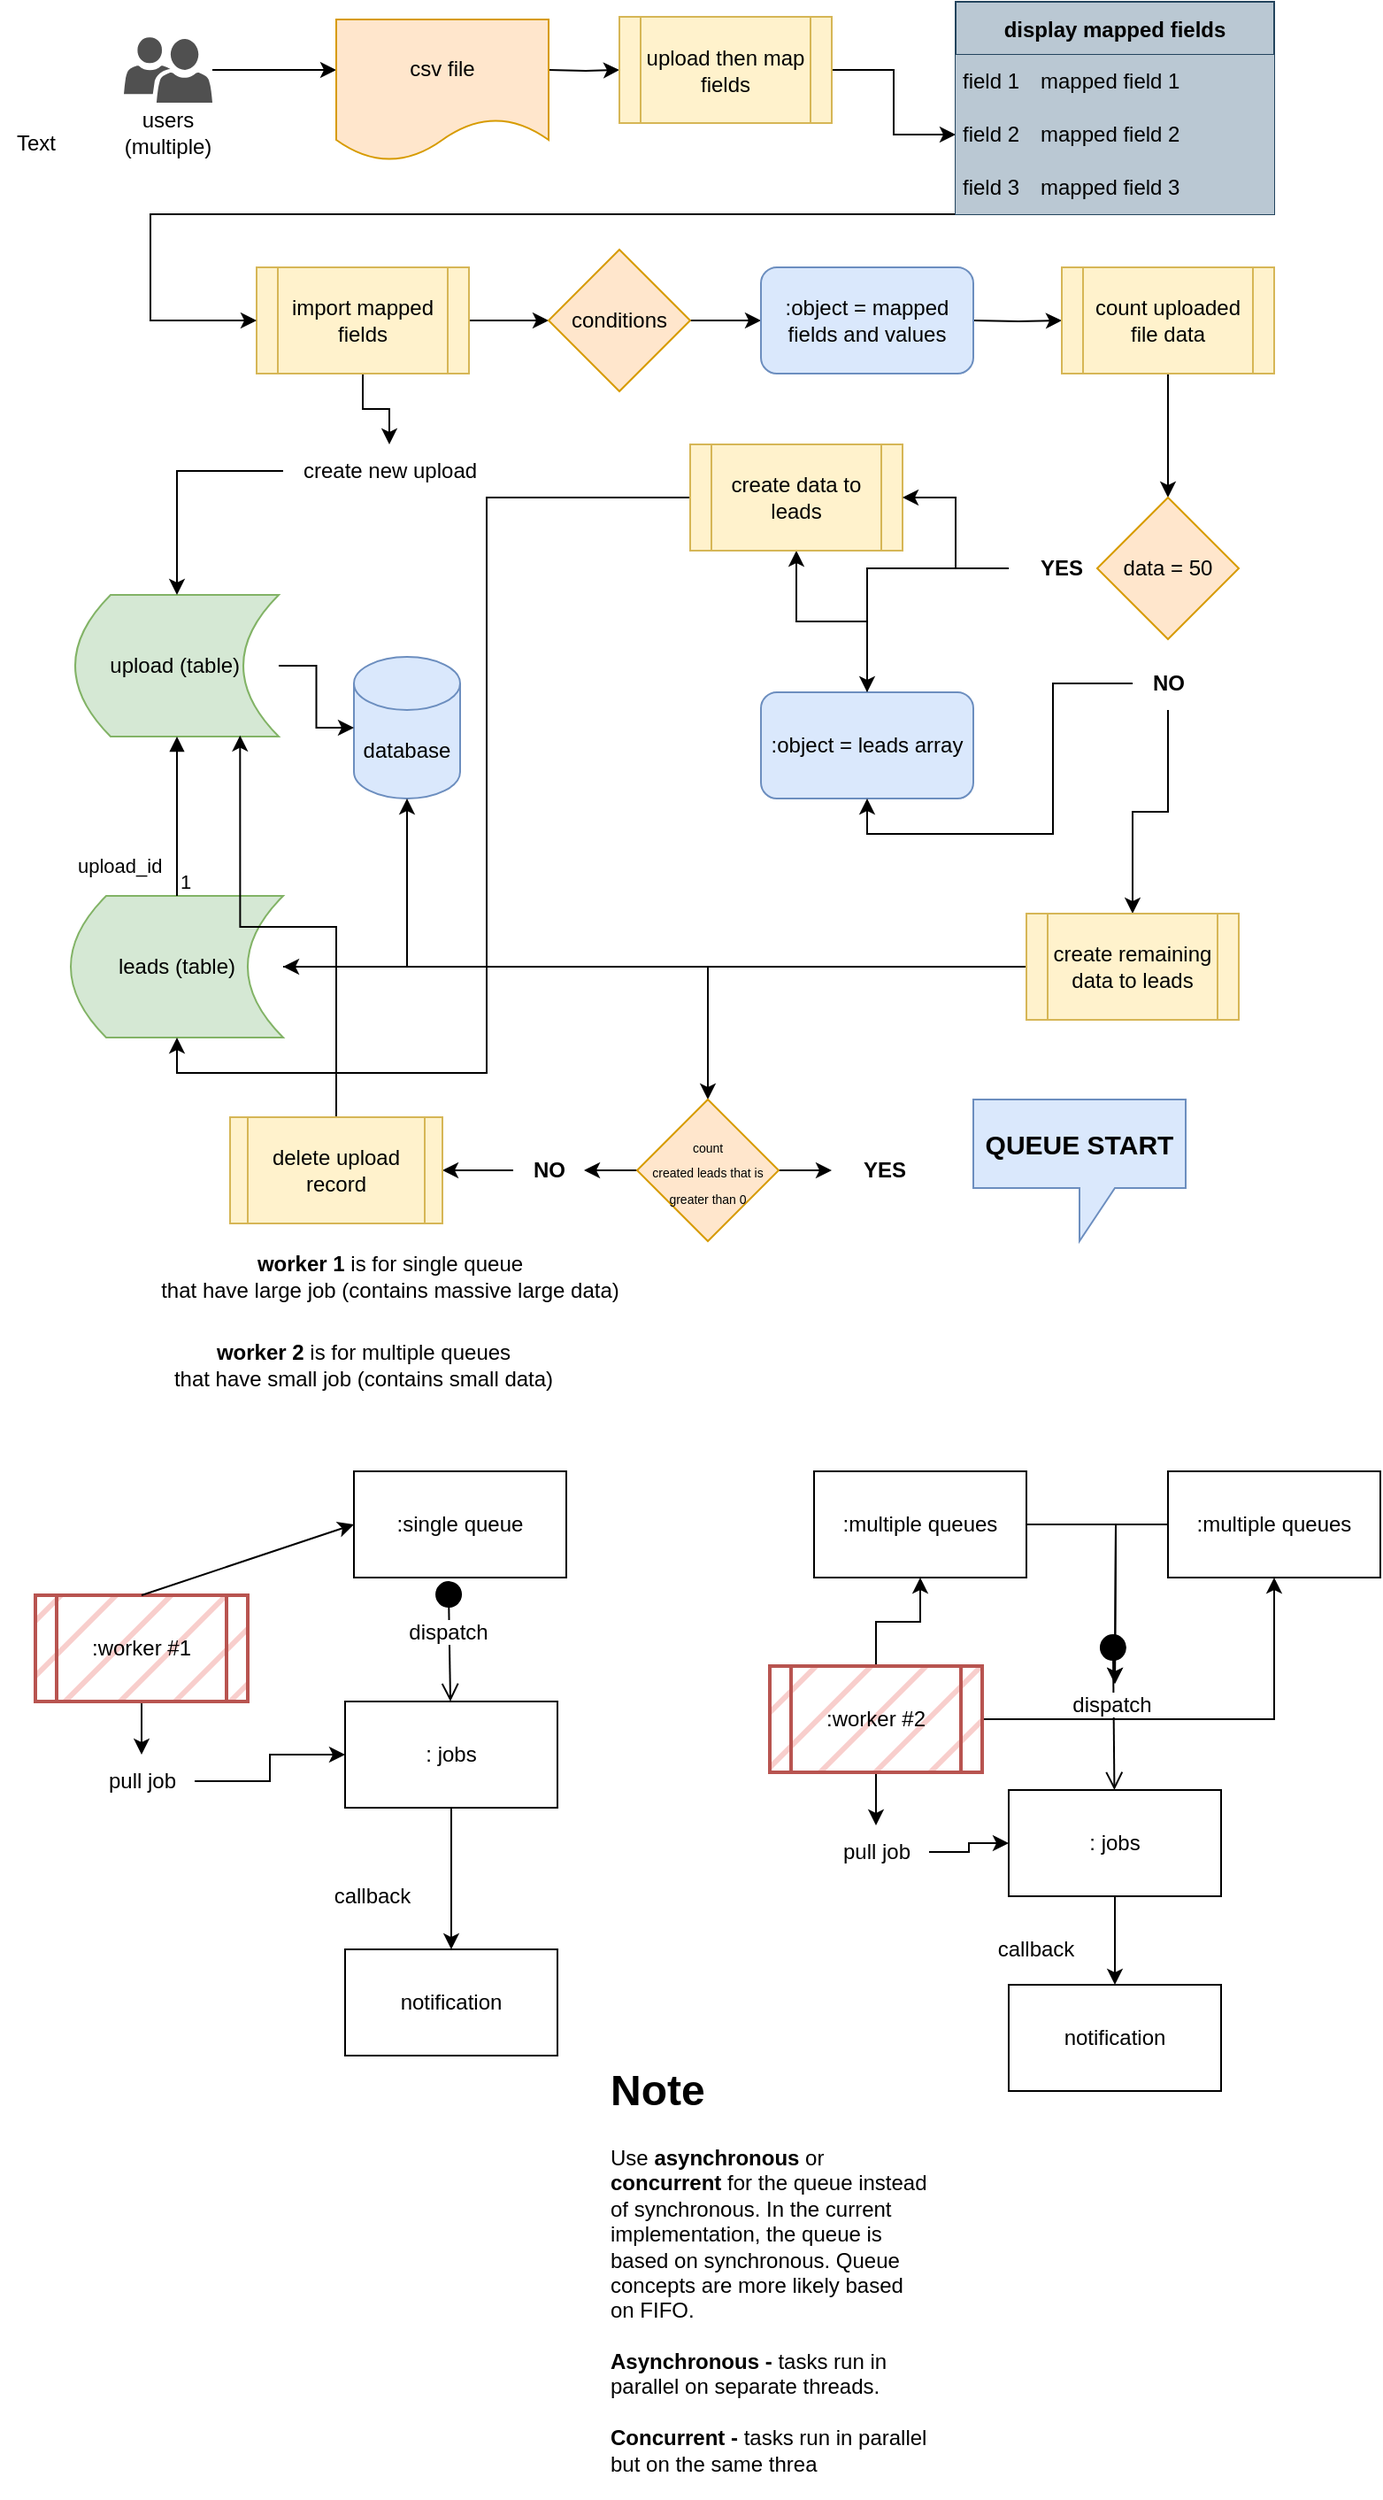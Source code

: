 <mxfile version="20.2.6" type="github">
  <diagram id="kgpKYQtTHZ0yAKxKKP6v" name="Page-1">
    <mxGraphModel dx="2209" dy="593" grid="1" gridSize="10" guides="1" tooltips="1" connect="1" arrows="1" fold="1" page="1" pageScale="1" pageWidth="1200" pageHeight="1600" background="none" math="0" shadow="0">
      <root>
        <mxCell id="0" />
        <mxCell id="1" parent="0" />
        <mxCell id="4b0HBvVVqxYmfOgEoiVm-5" style="edgeStyle=orthogonalEdgeStyle;rounded=0;orthogonalLoop=1;jettySize=auto;html=1;" edge="1" parent="1" source="4b0HBvVVqxYmfOgEoiVm-2">
          <mxGeometry relative="1" as="geometry">
            <mxPoint x="180.0" y="68.5" as="targetPoint" />
          </mxGeometry>
        </mxCell>
        <mxCell id="4b0HBvVVqxYmfOgEoiVm-2" value="" style="sketch=0;pointerEvents=1;shadow=0;dashed=0;html=1;strokeColor=none;labelPosition=center;verticalLabelPosition=bottom;verticalAlign=top;align=center;fillColor=#505050;shape=mxgraph.mscae.intune.user_group" vertex="1" parent="1">
          <mxGeometry x="60" y="50" width="50" height="37" as="geometry" />
        </mxCell>
        <mxCell id="4b0HBvVVqxYmfOgEoiVm-3" value="users (multiple)" style="text;html=1;strokeColor=none;fillColor=none;align=center;verticalAlign=middle;whiteSpace=wrap;rounded=0;" vertex="1" parent="1">
          <mxGeometry x="55" y="87" width="60" height="33" as="geometry" />
        </mxCell>
        <mxCell id="4b0HBvVVqxYmfOgEoiVm-7" style="edgeStyle=orthogonalEdgeStyle;rounded=0;orthogonalLoop=1;jettySize=auto;html=1;entryX=0;entryY=0.5;entryDx=0;entryDy=0;" edge="1" parent="1" target="4b0HBvVVqxYmfOgEoiVm-6">
          <mxGeometry relative="1" as="geometry">
            <mxPoint x="300.0" y="68.471" as="sourcePoint" />
          </mxGeometry>
        </mxCell>
        <mxCell id="4b0HBvVVqxYmfOgEoiVm-101" style="edgeStyle=orthogonalEdgeStyle;rounded=0;orthogonalLoop=1;jettySize=auto;html=1;fontSize=12;" edge="1" parent="1" source="4b0HBvVVqxYmfOgEoiVm-6" target="4b0HBvVVqxYmfOgEoiVm-28">
          <mxGeometry relative="1" as="geometry" />
        </mxCell>
        <mxCell id="4b0HBvVVqxYmfOgEoiVm-6" value="upload then map fields" style="shape=process;whiteSpace=wrap;html=1;backgroundOutline=1;fillColor=#fff2cc;strokeColor=#d6b656;" vertex="1" parent="1">
          <mxGeometry x="340" y="38.5" width="120" height="60" as="geometry" />
        </mxCell>
        <mxCell id="4b0HBvVVqxYmfOgEoiVm-8" value="database" style="shape=cylinder3;whiteSpace=wrap;html=1;boundedLbl=1;backgroundOutline=1;size=15;fillColor=#dae8fc;strokeColor=#6c8ebf;" vertex="1" parent="1">
          <mxGeometry x="190" y="400" width="60" height="80" as="geometry" />
        </mxCell>
        <mxCell id="4b0HBvVVqxYmfOgEoiVm-9" value="csv file" style="shape=document;whiteSpace=wrap;html=1;boundedLbl=1;fillColor=#ffe6cc;strokeColor=#d79b00;" vertex="1" parent="1">
          <mxGeometry x="180" y="40" width="120" height="80" as="geometry" />
        </mxCell>
        <mxCell id="4b0HBvVVqxYmfOgEoiVm-18" style="edgeStyle=orthogonalEdgeStyle;rounded=0;orthogonalLoop=1;jettySize=auto;html=1;" edge="1" parent="1" source="4b0HBvVVqxYmfOgEoiVm-10" target="4b0HBvVVqxYmfOgEoiVm-8">
          <mxGeometry relative="1" as="geometry" />
        </mxCell>
        <mxCell id="4b0HBvVVqxYmfOgEoiVm-82" style="edgeStyle=orthogonalEdgeStyle;rounded=0;orthogonalLoop=1;jettySize=auto;html=1;fontSize=8;" edge="1" parent="1" source="4b0HBvVVqxYmfOgEoiVm-10" target="4b0HBvVVqxYmfOgEoiVm-78">
          <mxGeometry relative="1" as="geometry" />
        </mxCell>
        <mxCell id="4b0HBvVVqxYmfOgEoiVm-10" value="leads (table)" style="shape=dataStorage;whiteSpace=wrap;html=1;fixedSize=1;fillColor=#d5e8d4;strokeColor=#82b366;" vertex="1" parent="1">
          <mxGeometry x="30" y="535" width="120" height="80" as="geometry" />
        </mxCell>
        <mxCell id="4b0HBvVVqxYmfOgEoiVm-17" style="edgeStyle=orthogonalEdgeStyle;rounded=0;orthogonalLoop=1;jettySize=auto;html=1;entryX=0;entryY=0.5;entryDx=0;entryDy=0;entryPerimeter=0;" edge="1" parent="1" source="4b0HBvVVqxYmfOgEoiVm-11" target="4b0HBvVVqxYmfOgEoiVm-8">
          <mxGeometry relative="1" as="geometry" />
        </mxCell>
        <mxCell id="4b0HBvVVqxYmfOgEoiVm-11" value="upload (table)&amp;nbsp;" style="shape=dataStorage;whiteSpace=wrap;html=1;fixedSize=1;fillColor=#d5e8d4;strokeColor=#82b366;" vertex="1" parent="1">
          <mxGeometry x="32.5" y="365" width="115" height="80" as="geometry" />
        </mxCell>
        <mxCell id="4b0HBvVVqxYmfOgEoiVm-40" style="edgeStyle=orthogonalEdgeStyle;rounded=0;orthogonalLoop=1;jettySize=auto;html=1;entryX=0;entryY=0.5;entryDx=0;entryDy=0;" edge="1" parent="1" source="4b0HBvVVqxYmfOgEoiVm-20" target="4b0HBvVVqxYmfOgEoiVm-39">
          <mxGeometry relative="1" as="geometry" />
        </mxCell>
        <mxCell id="4b0HBvVVqxYmfOgEoiVm-73" style="edgeStyle=orthogonalEdgeStyle;rounded=0;orthogonalLoop=1;jettySize=auto;html=1;" edge="1" parent="1" source="4b0HBvVVqxYmfOgEoiVm-20" target="4b0HBvVVqxYmfOgEoiVm-72">
          <mxGeometry relative="1" as="geometry" />
        </mxCell>
        <mxCell id="4b0HBvVVqxYmfOgEoiVm-20" value="import mapped fields" style="shape=process;whiteSpace=wrap;html=1;backgroundOutline=1;fillColor=#fff2cc;strokeColor=#d6b656;" vertex="1" parent="1">
          <mxGeometry x="135" y="180" width="120" height="60" as="geometry" />
        </mxCell>
        <mxCell id="4b0HBvVVqxYmfOgEoiVm-36" style="edgeStyle=orthogonalEdgeStyle;rounded=0;orthogonalLoop=1;jettySize=auto;html=1;entryX=0;entryY=0.5;entryDx=0;entryDy=0;" edge="1" parent="1" source="4b0HBvVVqxYmfOgEoiVm-24" target="4b0HBvVVqxYmfOgEoiVm-20">
          <mxGeometry relative="1" as="geometry">
            <Array as="points">
              <mxPoint x="75" y="150" />
              <mxPoint x="75" y="210" />
            </Array>
          </mxGeometry>
        </mxCell>
        <mxCell id="4b0HBvVVqxYmfOgEoiVm-24" value="display mapped fields" style="shape=table;startSize=30;container=1;collapsible=0;childLayout=tableLayout;fixedRows=1;rowLines=0;fontStyle=1;fillColor=#bac8d3;strokeColor=#23445d;" vertex="1" parent="1">
          <mxGeometry x="530" y="30" width="180" height="120" as="geometry" />
        </mxCell>
        <mxCell id="4b0HBvVVqxYmfOgEoiVm-25" value="" style="shape=tableRow;horizontal=0;startSize=0;swimlaneHead=0;swimlaneBody=0;top=0;left=0;bottom=0;right=0;collapsible=0;dropTarget=0;fillColor=none;points=[[0,0.5],[1,0.5]];portConstraint=eastwest;" vertex="1" parent="4b0HBvVVqxYmfOgEoiVm-24">
          <mxGeometry y="30" width="180" height="30" as="geometry" />
        </mxCell>
        <mxCell id="4b0HBvVVqxYmfOgEoiVm-26" value="field 1" style="shape=partialRectangle;html=1;whiteSpace=wrap;connectable=0;fillColor=#bac8d3;top=0;left=0;bottom=0;right=0;overflow=hidden;pointerEvents=1;strokeColor=#23445d;" vertex="1" parent="4b0HBvVVqxYmfOgEoiVm-25">
          <mxGeometry width="40" height="30" as="geometry">
            <mxRectangle width="40" height="30" as="alternateBounds" />
          </mxGeometry>
        </mxCell>
        <mxCell id="4b0HBvVVqxYmfOgEoiVm-27" value="mapped field 1" style="shape=partialRectangle;html=1;whiteSpace=wrap;connectable=0;fillColor=#bac8d3;top=0;left=0;bottom=0;right=0;align=left;spacingLeft=6;overflow=hidden;strokeColor=#23445d;" vertex="1" parent="4b0HBvVVqxYmfOgEoiVm-25">
          <mxGeometry x="40" width="140" height="30" as="geometry">
            <mxRectangle width="140" height="30" as="alternateBounds" />
          </mxGeometry>
        </mxCell>
        <mxCell id="4b0HBvVVqxYmfOgEoiVm-28" value="" style="shape=tableRow;horizontal=0;startSize=0;swimlaneHead=0;swimlaneBody=0;top=0;left=0;bottom=0;right=0;collapsible=0;dropTarget=0;fillColor=none;points=[[0,0.5],[1,0.5]];portConstraint=eastwest;" vertex="1" parent="4b0HBvVVqxYmfOgEoiVm-24">
          <mxGeometry y="60" width="180" height="30" as="geometry" />
        </mxCell>
        <mxCell id="4b0HBvVVqxYmfOgEoiVm-29" value="field 2" style="shape=partialRectangle;html=1;whiteSpace=wrap;connectable=0;fillColor=#bac8d3;top=0;left=0;bottom=0;right=0;overflow=hidden;strokeColor=#23445d;" vertex="1" parent="4b0HBvVVqxYmfOgEoiVm-28">
          <mxGeometry width="40" height="30" as="geometry">
            <mxRectangle width="40" height="30" as="alternateBounds" />
          </mxGeometry>
        </mxCell>
        <mxCell id="4b0HBvVVqxYmfOgEoiVm-30" value="mapped field 2" style="shape=partialRectangle;html=1;whiteSpace=wrap;connectable=0;fillColor=#bac8d3;top=0;left=0;bottom=0;right=0;align=left;spacingLeft=6;overflow=hidden;strokeColor=#23445d;" vertex="1" parent="4b0HBvVVqxYmfOgEoiVm-28">
          <mxGeometry x="40" width="140" height="30" as="geometry">
            <mxRectangle width="140" height="30" as="alternateBounds" />
          </mxGeometry>
        </mxCell>
        <mxCell id="4b0HBvVVqxYmfOgEoiVm-31" value="" style="shape=tableRow;horizontal=0;startSize=0;swimlaneHead=0;swimlaneBody=0;top=0;left=0;bottom=0;right=0;collapsible=0;dropTarget=0;fillColor=none;points=[[0,0.5],[1,0.5]];portConstraint=eastwest;" vertex="1" parent="4b0HBvVVqxYmfOgEoiVm-24">
          <mxGeometry y="90" width="180" height="30" as="geometry" />
        </mxCell>
        <mxCell id="4b0HBvVVqxYmfOgEoiVm-32" value="field 3" style="shape=partialRectangle;html=1;whiteSpace=wrap;connectable=0;fillColor=#bac8d3;top=0;left=0;bottom=0;right=0;overflow=hidden;strokeColor=#23445d;" vertex="1" parent="4b0HBvVVqxYmfOgEoiVm-31">
          <mxGeometry width="40" height="30" as="geometry">
            <mxRectangle width="40" height="30" as="alternateBounds" />
          </mxGeometry>
        </mxCell>
        <mxCell id="4b0HBvVVqxYmfOgEoiVm-33" value="mapped field 3" style="shape=partialRectangle;html=1;whiteSpace=wrap;connectable=0;fillColor=#bac8d3;top=0;left=0;bottom=0;right=0;align=left;spacingLeft=6;overflow=hidden;strokeColor=#23445d;" vertex="1" parent="4b0HBvVVqxYmfOgEoiVm-31">
          <mxGeometry x="40" width="140" height="30" as="geometry">
            <mxRectangle width="140" height="30" as="alternateBounds" />
          </mxGeometry>
        </mxCell>
        <mxCell id="4b0HBvVVqxYmfOgEoiVm-43" style="edgeStyle=orthogonalEdgeStyle;rounded=0;orthogonalLoop=1;jettySize=auto;html=1;entryX=0;entryY=0.5;entryDx=0;entryDy=0;" edge="1" parent="1" target="4b0HBvVVqxYmfOgEoiVm-42">
          <mxGeometry relative="1" as="geometry">
            <mxPoint x="540" y="210" as="sourcePoint" />
          </mxGeometry>
        </mxCell>
        <mxCell id="4b0HBvVVqxYmfOgEoiVm-41" style="edgeStyle=orthogonalEdgeStyle;rounded=0;orthogonalLoop=1;jettySize=auto;html=1;entryX=0;entryY=0.5;entryDx=0;entryDy=0;" edge="1" parent="1" source="4b0HBvVVqxYmfOgEoiVm-39">
          <mxGeometry relative="1" as="geometry">
            <mxPoint x="420" y="210" as="targetPoint" />
          </mxGeometry>
        </mxCell>
        <mxCell id="4b0HBvVVqxYmfOgEoiVm-39" value="conditions" style="rhombus;whiteSpace=wrap;html=1;fillColor=#ffe6cc;strokeColor=#d79b00;" vertex="1" parent="1">
          <mxGeometry x="300" y="170" width="80" height="80" as="geometry" />
        </mxCell>
        <mxCell id="4b0HBvVVqxYmfOgEoiVm-45" style="edgeStyle=orthogonalEdgeStyle;rounded=0;orthogonalLoop=1;jettySize=auto;html=1;" edge="1" parent="1" source="4b0HBvVVqxYmfOgEoiVm-42" target="4b0HBvVVqxYmfOgEoiVm-44">
          <mxGeometry relative="1" as="geometry" />
        </mxCell>
        <mxCell id="4b0HBvVVqxYmfOgEoiVm-42" value="count uploaded file data" style="shape=process;whiteSpace=wrap;html=1;backgroundOutline=1;fillColor=#fff2cc;strokeColor=#d6b656;" vertex="1" parent="1">
          <mxGeometry x="590" y="180" width="120" height="60" as="geometry" />
        </mxCell>
        <mxCell id="4b0HBvVVqxYmfOgEoiVm-44" value="data = 50" style="rhombus;whiteSpace=wrap;html=1;fillColor=#ffe6cc;strokeColor=#d79b00;" vertex="1" parent="1">
          <mxGeometry x="610" y="310" width="80" height="80" as="geometry" />
        </mxCell>
        <mxCell id="4b0HBvVVqxYmfOgEoiVm-46" value="upload_id" style="endArrow=block;endFill=1;html=1;edgeStyle=orthogonalEdgeStyle;align=left;verticalAlign=top;rounded=0;entryX=0.5;entryY=1;entryDx=0;entryDy=0;" edge="1" parent="1" source="4b0HBvVVqxYmfOgEoiVm-10" target="4b0HBvVVqxYmfOgEoiVm-11">
          <mxGeometry x="-0.333" y="58" relative="1" as="geometry">
            <mxPoint x="87.5" y="475" as="sourcePoint" />
            <mxPoint x="247.5" y="475" as="targetPoint" />
            <mxPoint as="offset" />
          </mxGeometry>
        </mxCell>
        <mxCell id="4b0HBvVVqxYmfOgEoiVm-47" value="1" style="edgeLabel;resizable=0;html=1;align=left;verticalAlign=bottom;" connectable="0" vertex="1" parent="4b0HBvVVqxYmfOgEoiVm-46">
          <mxGeometry x="-1" relative="1" as="geometry" />
        </mxCell>
        <mxCell id="4b0HBvVVqxYmfOgEoiVm-70" style="edgeStyle=orthogonalEdgeStyle;rounded=0;orthogonalLoop=1;jettySize=auto;html=1;entryX=0.5;entryY=1;entryDx=0;entryDy=0;" edge="1" parent="1" source="4b0HBvVVqxYmfOgEoiVm-48" target="4b0HBvVVqxYmfOgEoiVm-49">
          <mxGeometry relative="1" as="geometry" />
        </mxCell>
        <mxCell id="4b0HBvVVqxYmfOgEoiVm-48" value=":object = leads array" style="rounded=1;whiteSpace=wrap;html=1;fillColor=#dae8fc;strokeColor=#6c8ebf;" vertex="1" parent="1">
          <mxGeometry x="420" y="420" width="120" height="60" as="geometry" />
        </mxCell>
        <mxCell id="4b0HBvVVqxYmfOgEoiVm-75" style="edgeStyle=orthogonalEdgeStyle;rounded=0;orthogonalLoop=1;jettySize=auto;html=1;entryX=0.5;entryY=1;entryDx=0;entryDy=0;" edge="1" parent="1" source="4b0HBvVVqxYmfOgEoiVm-49" target="4b0HBvVVqxYmfOgEoiVm-10">
          <mxGeometry relative="1" as="geometry" />
        </mxCell>
        <mxCell id="4b0HBvVVqxYmfOgEoiVm-49" value="create data to leads" style="shape=process;whiteSpace=wrap;html=1;backgroundOutline=1;fillColor=#fff2cc;strokeColor=#d6b656;" vertex="1" parent="1">
          <mxGeometry x="380" y="280" width="120" height="60" as="geometry" />
        </mxCell>
        <mxCell id="4b0HBvVVqxYmfOgEoiVm-68" style="edgeStyle=orthogonalEdgeStyle;rounded=0;orthogonalLoop=1;jettySize=auto;html=1;" edge="1" parent="1" source="4b0HBvVVqxYmfOgEoiVm-51" target="4b0HBvVVqxYmfOgEoiVm-49">
          <mxGeometry relative="1" as="geometry" />
        </mxCell>
        <mxCell id="4b0HBvVVqxYmfOgEoiVm-69" style="edgeStyle=orthogonalEdgeStyle;rounded=0;orthogonalLoop=1;jettySize=auto;html=1;entryX=0.5;entryY=0;entryDx=0;entryDy=0;" edge="1" parent="1" source="4b0HBvVVqxYmfOgEoiVm-51" target="4b0HBvVVqxYmfOgEoiVm-48">
          <mxGeometry relative="1" as="geometry" />
        </mxCell>
        <mxCell id="4b0HBvVVqxYmfOgEoiVm-51" value="&lt;b&gt;YES&lt;/b&gt;" style="text;html=1;strokeColor=none;fillColor=none;align=center;verticalAlign=middle;whiteSpace=wrap;rounded=0;" vertex="1" parent="1">
          <mxGeometry x="560" y="335" width="60" height="30" as="geometry" />
        </mxCell>
        <mxCell id="4b0HBvVVqxYmfOgEoiVm-66" style="edgeStyle=orthogonalEdgeStyle;rounded=0;orthogonalLoop=1;jettySize=auto;html=1;" edge="1" parent="1" source="4b0HBvVVqxYmfOgEoiVm-58" target="4b0HBvVVqxYmfOgEoiVm-62">
          <mxGeometry relative="1" as="geometry" />
        </mxCell>
        <mxCell id="4b0HBvVVqxYmfOgEoiVm-67" style="edgeStyle=orthogonalEdgeStyle;rounded=0;orthogonalLoop=1;jettySize=auto;html=1;entryX=0.5;entryY=1;entryDx=0;entryDy=0;" edge="1" parent="1" source="4b0HBvVVqxYmfOgEoiVm-58" target="4b0HBvVVqxYmfOgEoiVm-48">
          <mxGeometry relative="1" as="geometry" />
        </mxCell>
        <mxCell id="4b0HBvVVqxYmfOgEoiVm-58" value="&lt;b&gt;NO&lt;/b&gt;" style="text;html=1;align=center;verticalAlign=middle;resizable=0;points=[];autosize=1;strokeColor=none;fillColor=none;" vertex="1" parent="1">
          <mxGeometry x="630" y="400" width="40" height="30" as="geometry" />
        </mxCell>
        <mxCell id="4b0HBvVVqxYmfOgEoiVm-77" style="edgeStyle=orthogonalEdgeStyle;rounded=0;orthogonalLoop=1;jettySize=auto;html=1;" edge="1" parent="1" source="4b0HBvVVqxYmfOgEoiVm-62" target="4b0HBvVVqxYmfOgEoiVm-10">
          <mxGeometry relative="1" as="geometry" />
        </mxCell>
        <mxCell id="4b0HBvVVqxYmfOgEoiVm-62" value="create remaining data to leads" style="shape=process;whiteSpace=wrap;html=1;backgroundOutline=1;fillColor=#fff2cc;strokeColor=#d6b656;" vertex="1" parent="1">
          <mxGeometry x="570" y="545" width="120" height="60" as="geometry" />
        </mxCell>
        <mxCell id="4b0HBvVVqxYmfOgEoiVm-74" style="edgeStyle=orthogonalEdgeStyle;rounded=0;orthogonalLoop=1;jettySize=auto;html=1;" edge="1" parent="1" source="4b0HBvVVqxYmfOgEoiVm-72" target="4b0HBvVVqxYmfOgEoiVm-11">
          <mxGeometry relative="1" as="geometry" />
        </mxCell>
        <mxCell id="4b0HBvVVqxYmfOgEoiVm-72" value="create new upload" style="text;html=1;align=center;verticalAlign=middle;resizable=0;points=[];autosize=1;strokeColor=none;fillColor=none;" vertex="1" parent="1">
          <mxGeometry x="150" y="280" width="120" height="30" as="geometry" />
        </mxCell>
        <mxCell id="4b0HBvVVqxYmfOgEoiVm-86" style="edgeStyle=orthogonalEdgeStyle;rounded=0;orthogonalLoop=1;jettySize=auto;html=1;fontSize=7;" edge="1" parent="1" source="4b0HBvVVqxYmfOgEoiVm-78" target="4b0HBvVVqxYmfOgEoiVm-84">
          <mxGeometry relative="1" as="geometry" />
        </mxCell>
        <mxCell id="4b0HBvVVqxYmfOgEoiVm-87" style="edgeStyle=orthogonalEdgeStyle;rounded=0;orthogonalLoop=1;jettySize=auto;html=1;fontSize=7;" edge="1" parent="1" source="4b0HBvVVqxYmfOgEoiVm-78" target="4b0HBvVVqxYmfOgEoiVm-85">
          <mxGeometry relative="1" as="geometry" />
        </mxCell>
        <mxCell id="4b0HBvVVqxYmfOgEoiVm-78" value="&lt;font style=&quot;font-size: 7px;&quot;&gt;count &lt;br&gt;created leads that is greater than 0&lt;/font&gt;" style="rhombus;whiteSpace=wrap;html=1;fillColor=#ffe6cc;strokeColor=#d79b00;" vertex="1" parent="1">
          <mxGeometry x="350" y="650" width="80" height="80" as="geometry" />
        </mxCell>
        <mxCell id="4b0HBvVVqxYmfOgEoiVm-96" style="edgeStyle=orthogonalEdgeStyle;rounded=0;orthogonalLoop=1;jettySize=auto;html=1;entryX=1;entryY=0.5;entryDx=0;entryDy=0;fontSize=12;" edge="1" parent="1" source="4b0HBvVVqxYmfOgEoiVm-84" target="4b0HBvVVqxYmfOgEoiVm-95">
          <mxGeometry relative="1" as="geometry" />
        </mxCell>
        <mxCell id="4b0HBvVVqxYmfOgEoiVm-84" value="&lt;b&gt;NO&lt;/b&gt;" style="text;html=1;align=center;verticalAlign=middle;resizable=0;points=[];autosize=1;strokeColor=none;fillColor=none;" vertex="1" parent="1">
          <mxGeometry x="280" y="675" width="40" height="30" as="geometry" />
        </mxCell>
        <mxCell id="4b0HBvVVqxYmfOgEoiVm-85" value="&lt;b&gt;YES&lt;/b&gt;" style="text;html=1;strokeColor=none;fillColor=none;align=center;verticalAlign=middle;whiteSpace=wrap;rounded=0;" vertex="1" parent="1">
          <mxGeometry x="460" y="675" width="60" height="30" as="geometry" />
        </mxCell>
        <mxCell id="4b0HBvVVqxYmfOgEoiVm-92" value="&lt;b&gt;QUEUE START&lt;/b&gt;" style="shape=callout;whiteSpace=wrap;html=1;perimeter=calloutPerimeter;fontSize=15;fillColor=#dae8fc;strokeColor=#6c8ebf;" vertex="1" parent="1">
          <mxGeometry x="540" y="650" width="120" height="80" as="geometry" />
        </mxCell>
        <mxCell id="4b0HBvVVqxYmfOgEoiVm-97" style="edgeStyle=orthogonalEdgeStyle;rounded=0;orthogonalLoop=1;jettySize=auto;html=1;entryX=0.81;entryY=0.992;entryDx=0;entryDy=0;entryPerimeter=0;fontSize=12;" edge="1" parent="1" source="4b0HBvVVqxYmfOgEoiVm-95" target="4b0HBvVVqxYmfOgEoiVm-11">
          <mxGeometry relative="1" as="geometry" />
        </mxCell>
        <mxCell id="4b0HBvVVqxYmfOgEoiVm-95" value="delete upload record" style="shape=process;whiteSpace=wrap;html=1;backgroundOutline=1;fontSize=12;size=0.083;fillColor=#fff2cc;strokeColor=#d6b656;" vertex="1" parent="1">
          <mxGeometry x="120" y="660" width="120" height="60" as="geometry" />
        </mxCell>
        <mxCell id="4b0HBvVVqxYmfOgEoiVm-106" value="&lt;b&gt;worker 2&lt;/b&gt; is for multiple queues &lt;br&gt;that have small job (contains small data)" style="text;html=1;align=center;verticalAlign=middle;resizable=0;points=[];autosize=1;strokeColor=none;fillColor=none;fontSize=12;" vertex="1" parent="1">
          <mxGeometry x="75" y="780" width="240" height="40" as="geometry" />
        </mxCell>
        <mxCell id="4b0HBvVVqxYmfOgEoiVm-146" style="edgeStyle=orthogonalEdgeStyle;rounded=0;orthogonalLoop=1;jettySize=auto;html=1;fontSize=12;" edge="1" parent="1" source="4b0HBvVVqxYmfOgEoiVm-107" target="4b0HBvVVqxYmfOgEoiVm-141">
          <mxGeometry relative="1" as="geometry" />
        </mxCell>
        <mxCell id="4b0HBvVVqxYmfOgEoiVm-107" value=":worker #1" style="shape=process;whiteSpace=wrap;html=1;backgroundOutline=1;fontSize=12;fillColor=#f8cecc;strokeColor=#b85450;fillStyle=hatch;strokeWidth=2;" vertex="1" parent="1">
          <mxGeometry x="10" y="930" width="120" height="60" as="geometry" />
        </mxCell>
        <mxCell id="4b0HBvVVqxYmfOgEoiVm-108" value="&lt;b&gt;worker 1&lt;/b&gt; is for single queue&lt;br&gt;that have large job (contains massive large data)" style="text;html=1;align=center;verticalAlign=middle;resizable=0;points=[];autosize=1;strokeColor=none;fillColor=none;fontSize=12;" vertex="1" parent="1">
          <mxGeometry x="70" y="730" width="280" height="40" as="geometry" />
        </mxCell>
        <mxCell id="4b0HBvVVqxYmfOgEoiVm-112" value=":object = mapped fields and values" style="rounded=1;whiteSpace=wrap;html=1;fillStyle=auto;fontSize=12;strokeWidth=1;fillColor=#dae8fc;strokeColor=#6c8ebf;" vertex="1" parent="1">
          <mxGeometry x="420" y="180" width="120" height="60" as="geometry" />
        </mxCell>
        <mxCell id="4b0HBvVVqxYmfOgEoiVm-160" style="edgeStyle=orthogonalEdgeStyle;rounded=0;orthogonalLoop=1;jettySize=auto;html=1;fontSize=12;" edge="1" parent="1" source="4b0HBvVVqxYmfOgEoiVm-113" target="4b0HBvVVqxYmfOgEoiVm-158">
          <mxGeometry relative="1" as="geometry" />
        </mxCell>
        <mxCell id="4b0HBvVVqxYmfOgEoiVm-164" style="edgeStyle=orthogonalEdgeStyle;rounded=0;orthogonalLoop=1;jettySize=auto;html=1;entryX=0.5;entryY=1;entryDx=0;entryDy=0;fontSize=12;" edge="1" parent="1" source="4b0HBvVVqxYmfOgEoiVm-113" target="4b0HBvVVqxYmfOgEoiVm-115">
          <mxGeometry relative="1" as="geometry" />
        </mxCell>
        <mxCell id="4b0HBvVVqxYmfOgEoiVm-165" style="edgeStyle=orthogonalEdgeStyle;rounded=0;orthogonalLoop=1;jettySize=auto;html=1;entryX=0.5;entryY=1;entryDx=0;entryDy=0;fontSize=12;" edge="1" parent="1" source="4b0HBvVVqxYmfOgEoiVm-113" target="4b0HBvVVqxYmfOgEoiVm-148">
          <mxGeometry relative="1" as="geometry" />
        </mxCell>
        <mxCell id="4b0HBvVVqxYmfOgEoiVm-113" value=":worker #2" style="shape=process;whiteSpace=wrap;html=1;backgroundOutline=1;fontSize=12;fillColor=#f8cecc;strokeColor=#b85450;fillStyle=hatch;strokeWidth=2;" vertex="1" parent="1">
          <mxGeometry x="425" y="970" width="120" height="60" as="geometry" />
        </mxCell>
        <mxCell id="4b0HBvVVqxYmfOgEoiVm-114" value=":single queue" style="rounded=0;whiteSpace=wrap;html=1;fillStyle=auto;fontSize=12;strokeWidth=1;fillColor=none;gradientColor=none;" vertex="1" parent="1">
          <mxGeometry x="190" y="860" width="120" height="60" as="geometry" />
        </mxCell>
        <mxCell id="4b0HBvVVqxYmfOgEoiVm-156" style="edgeStyle=orthogonalEdgeStyle;rounded=0;orthogonalLoop=1;jettySize=auto;html=1;fontSize=12;" edge="1" parent="1" source="4b0HBvVVqxYmfOgEoiVm-115">
          <mxGeometry relative="1" as="geometry">
            <mxPoint x="620" y="980" as="targetPoint" />
          </mxGeometry>
        </mxCell>
        <mxCell id="4b0HBvVVqxYmfOgEoiVm-115" value=":multiple queues" style="rounded=0;whiteSpace=wrap;html=1;fillStyle=auto;fontSize=12;strokeWidth=1;fillColor=none;gradientColor=none;" vertex="1" parent="1">
          <mxGeometry x="450" y="860" width="120" height="60" as="geometry" />
        </mxCell>
        <mxCell id="4b0HBvVVqxYmfOgEoiVm-144" value="" style="edgeStyle=orthogonalEdgeStyle;rounded=0;orthogonalLoop=1;jettySize=auto;html=1;fontSize=12;" edge="1" parent="1" source="4b0HBvVVqxYmfOgEoiVm-134" target="4b0HBvVVqxYmfOgEoiVm-143">
          <mxGeometry relative="1" as="geometry" />
        </mxCell>
        <mxCell id="4b0HBvVVqxYmfOgEoiVm-134" value=": jobs" style="rounded=0;whiteSpace=wrap;html=1;fillStyle=auto;fontSize=12;strokeWidth=1;fillColor=none;gradientColor=none;" vertex="1" parent="1">
          <mxGeometry x="185" y="990" width="120" height="60" as="geometry" />
        </mxCell>
        <mxCell id="4b0HBvVVqxYmfOgEoiVm-139" value="dispatch" style="html=1;verticalAlign=bottom;startArrow=circle;startFill=1;endArrow=open;startSize=6;endSize=8;rounded=0;fontSize=12;exitX=0.445;exitY=1.026;exitDx=0;exitDy=0;exitPerimeter=0;" edge="1" parent="1" source="4b0HBvVVqxYmfOgEoiVm-114" target="4b0HBvVVqxYmfOgEoiVm-134">
          <mxGeometry x="0.123" y="-1" width="80" relative="1" as="geometry">
            <mxPoint x="210" y="960" as="sourcePoint" />
            <mxPoint x="290" y="960" as="targetPoint" />
            <mxPoint as="offset" />
          </mxGeometry>
        </mxCell>
        <mxCell id="4b0HBvVVqxYmfOgEoiVm-140" value="" style="endArrow=classic;html=1;rounded=0;fontSize=12;exitX=0.5;exitY=0;exitDx=0;exitDy=0;entryX=0;entryY=0.5;entryDx=0;entryDy=0;" edge="1" parent="1" source="4b0HBvVVqxYmfOgEoiVm-107" target="4b0HBvVVqxYmfOgEoiVm-114">
          <mxGeometry width="50" height="50" relative="1" as="geometry">
            <mxPoint x="70" y="1050" as="sourcePoint" />
            <mxPoint x="120" y="1000" as="targetPoint" />
          </mxGeometry>
        </mxCell>
        <mxCell id="4b0HBvVVqxYmfOgEoiVm-147" style="edgeStyle=orthogonalEdgeStyle;rounded=0;orthogonalLoop=1;jettySize=auto;html=1;entryX=0;entryY=0.5;entryDx=0;entryDy=0;fontSize=12;" edge="1" parent="1" source="4b0HBvVVqxYmfOgEoiVm-141" target="4b0HBvVVqxYmfOgEoiVm-134">
          <mxGeometry relative="1" as="geometry" />
        </mxCell>
        <mxCell id="4b0HBvVVqxYmfOgEoiVm-141" value="pull job" style="text;html=1;align=center;verticalAlign=middle;resizable=0;points=[];autosize=1;strokeColor=none;fillColor=none;fontSize=12;" vertex="1" parent="1">
          <mxGeometry x="40" y="1020" width="60" height="30" as="geometry" />
        </mxCell>
        <mxCell id="4b0HBvVVqxYmfOgEoiVm-143" value="notification" style="rounded=0;whiteSpace=wrap;html=1;fillStyle=auto;fontSize=12;strokeWidth=1;fillColor=none;gradientColor=none;" vertex="1" parent="1">
          <mxGeometry x="185" y="1130" width="120" height="60" as="geometry" />
        </mxCell>
        <mxCell id="4b0HBvVVqxYmfOgEoiVm-145" value="callback" style="text;html=1;align=center;verticalAlign=middle;resizable=0;points=[];autosize=1;strokeColor=none;fillColor=none;fontSize=12;" vertex="1" parent="1">
          <mxGeometry x="165" y="1085" width="70" height="30" as="geometry" />
        </mxCell>
        <mxCell id="4b0HBvVVqxYmfOgEoiVm-155" style="edgeStyle=orthogonalEdgeStyle;rounded=0;orthogonalLoop=1;jettySize=auto;html=1;fontSize=12;" edge="1" parent="1" source="4b0HBvVVqxYmfOgEoiVm-148">
          <mxGeometry relative="1" as="geometry">
            <mxPoint x="620" y="980" as="targetPoint" />
          </mxGeometry>
        </mxCell>
        <mxCell id="4b0HBvVVqxYmfOgEoiVm-148" value=":multiple queues" style="rounded=0;whiteSpace=wrap;html=1;fillStyle=auto;fontSize=12;strokeWidth=1;fillColor=none;gradientColor=none;" vertex="1" parent="1">
          <mxGeometry x="650" y="860" width="120" height="60" as="geometry" />
        </mxCell>
        <mxCell id="4b0HBvVVqxYmfOgEoiVm-163" style="edgeStyle=orthogonalEdgeStyle;rounded=0;orthogonalLoop=1;jettySize=auto;html=1;fontSize=12;" edge="1" parent="1" source="4b0HBvVVqxYmfOgEoiVm-149" target="4b0HBvVVqxYmfOgEoiVm-162">
          <mxGeometry relative="1" as="geometry" />
        </mxCell>
        <mxCell id="4b0HBvVVqxYmfOgEoiVm-149" value=": jobs" style="rounded=0;whiteSpace=wrap;html=1;fillStyle=auto;fontSize=12;strokeWidth=1;fillColor=none;gradientColor=none;" vertex="1" parent="1">
          <mxGeometry x="560" y="1040" width="120" height="60" as="geometry" />
        </mxCell>
        <mxCell id="4b0HBvVVqxYmfOgEoiVm-150" value="dispatch" style="html=1;verticalAlign=bottom;startArrow=circle;startFill=1;endArrow=open;startSize=6;endSize=8;rounded=0;fontSize=12;exitX=0.445;exitY=1.026;exitDx=0;exitDy=0;exitPerimeter=0;" edge="1" parent="1" target="4b0HBvVVqxYmfOgEoiVm-149">
          <mxGeometry x="0.123" y="-1" width="80" relative="1" as="geometry">
            <mxPoint x="618.89" y="951.56" as="sourcePoint" />
            <mxPoint x="620.002" y="1020" as="targetPoint" />
            <mxPoint as="offset" />
          </mxGeometry>
        </mxCell>
        <mxCell id="4b0HBvVVqxYmfOgEoiVm-157" value="Text" style="text;html=1;align=center;verticalAlign=middle;resizable=0;points=[];autosize=1;strokeColor=none;fillColor=none;fontSize=12;" vertex="1" parent="1">
          <mxGeometry x="-10" y="100" width="40" height="20" as="geometry" />
        </mxCell>
        <mxCell id="4b0HBvVVqxYmfOgEoiVm-159" style="edgeStyle=orthogonalEdgeStyle;rounded=0;orthogonalLoop=1;jettySize=auto;html=1;entryX=0;entryY=0.5;entryDx=0;entryDy=0;fontSize=12;" edge="1" parent="1" source="4b0HBvVVqxYmfOgEoiVm-158" target="4b0HBvVVqxYmfOgEoiVm-149">
          <mxGeometry relative="1" as="geometry" />
        </mxCell>
        <mxCell id="4b0HBvVVqxYmfOgEoiVm-158" value="pull job" style="text;html=1;align=center;verticalAlign=middle;resizable=0;points=[];autosize=1;strokeColor=none;fillColor=none;fontSize=12;" vertex="1" parent="1">
          <mxGeometry x="455" y="1060" width="60" height="30" as="geometry" />
        </mxCell>
        <mxCell id="4b0HBvVVqxYmfOgEoiVm-161" value="callback" style="text;html=1;align=center;verticalAlign=middle;resizable=0;points=[];autosize=1;strokeColor=none;fillColor=none;fontSize=12;" vertex="1" parent="1">
          <mxGeometry x="540" y="1115" width="70" height="30" as="geometry" />
        </mxCell>
        <mxCell id="4b0HBvVVqxYmfOgEoiVm-162" value="notification" style="rounded=0;whiteSpace=wrap;html=1;fillStyle=auto;fontSize=12;strokeWidth=1;fillColor=none;gradientColor=none;" vertex="1" parent="1">
          <mxGeometry x="560" y="1150" width="120" height="60" as="geometry" />
        </mxCell>
        <mxCell id="4b0HBvVVqxYmfOgEoiVm-168" value="&lt;h1&gt;Note&lt;/h1&gt;&lt;p&gt;&lt;span id=&quot;docs-internal-guid-79dcf4e9-7fff-88fc-4422-ef8bbc5b243c&quot;&gt;&lt;span style=&quot;font-family: Arial; background-color: transparent; font-variant-numeric: normal; font-variant-east-asian: normal; vertical-align: baseline;&quot;&gt;Use &lt;/span&gt;&lt;span style=&quot;font-family: Arial; background-color: transparent; font-weight: 700; font-variant-numeric: normal; font-variant-east-asian: normal; vertical-align: baseline;&quot;&gt;asynchronous&amp;nbsp;&lt;/span&gt;&lt;span style=&quot;font-family: Arial; background-color: transparent; font-variant-numeric: normal; font-variant-east-asian: normal; vertical-align: baseline;&quot;&gt;or &lt;/span&gt;&lt;span style=&quot;font-family: Arial; background-color: transparent; font-weight: 700; font-variant-numeric: normal; font-variant-east-asian: normal; vertical-align: baseline;&quot;&gt;concurrent&amp;nbsp;&lt;/span&gt;&lt;span style=&quot;font-family: Arial; background-color: transparent; font-variant-numeric: normal; font-variant-east-asian: normal; vertical-align: baseline;&quot;&gt;for the queue instead of synchronous. In the current implementation, the queue is based on synchronous. Queue concepts are more likely based on FIFO.&lt;br&gt;&lt;span style=&quot;background-color: transparent; font-variant-numeric: normal; font-variant-east-asian: normal; font-weight: 700; vertical-align: baseline;&quot;&gt;&lt;br&gt;Asynchronous - &lt;/span&gt;&lt;span style=&quot;background-color: transparent; font-variant-numeric: normal; font-variant-east-asian: normal; vertical-align: baseline;&quot;&gt;tasks run in parallel on separate threads.&lt;br&gt;&lt;/span&gt;&lt;br&gt;&lt;span id=&quot;docs-internal-guid-ef136aef-7fff-bed9-feb0-e229fa1d4ba0&quot;&gt;&lt;span style=&quot;background-color: transparent; font-weight: 700; font-variant-numeric: normal; font-variant-east-asian: normal; vertical-align: baseline;&quot;&gt;Concurrent - &lt;/span&gt;&lt;span style=&quot;background-color: transparent; font-variant-numeric: normal; font-variant-east-asian: normal; vertical-align: baseline;&quot;&gt;tasks run in parallel but on the same threa&lt;/span&gt;&lt;/span&gt;&lt;br&gt;&lt;/span&gt;&lt;/span&gt;&lt;/p&gt;" style="text;html=1;strokeColor=none;fillColor=none;spacing=5;spacingTop=-20;whiteSpace=wrap;overflow=hidden;rounded=0;fillStyle=auto;fontSize=12;" vertex="1" parent="1">
          <mxGeometry x="330" y="1190" width="190" height="250" as="geometry" />
        </mxCell>
      </root>
    </mxGraphModel>
  </diagram>
</mxfile>
